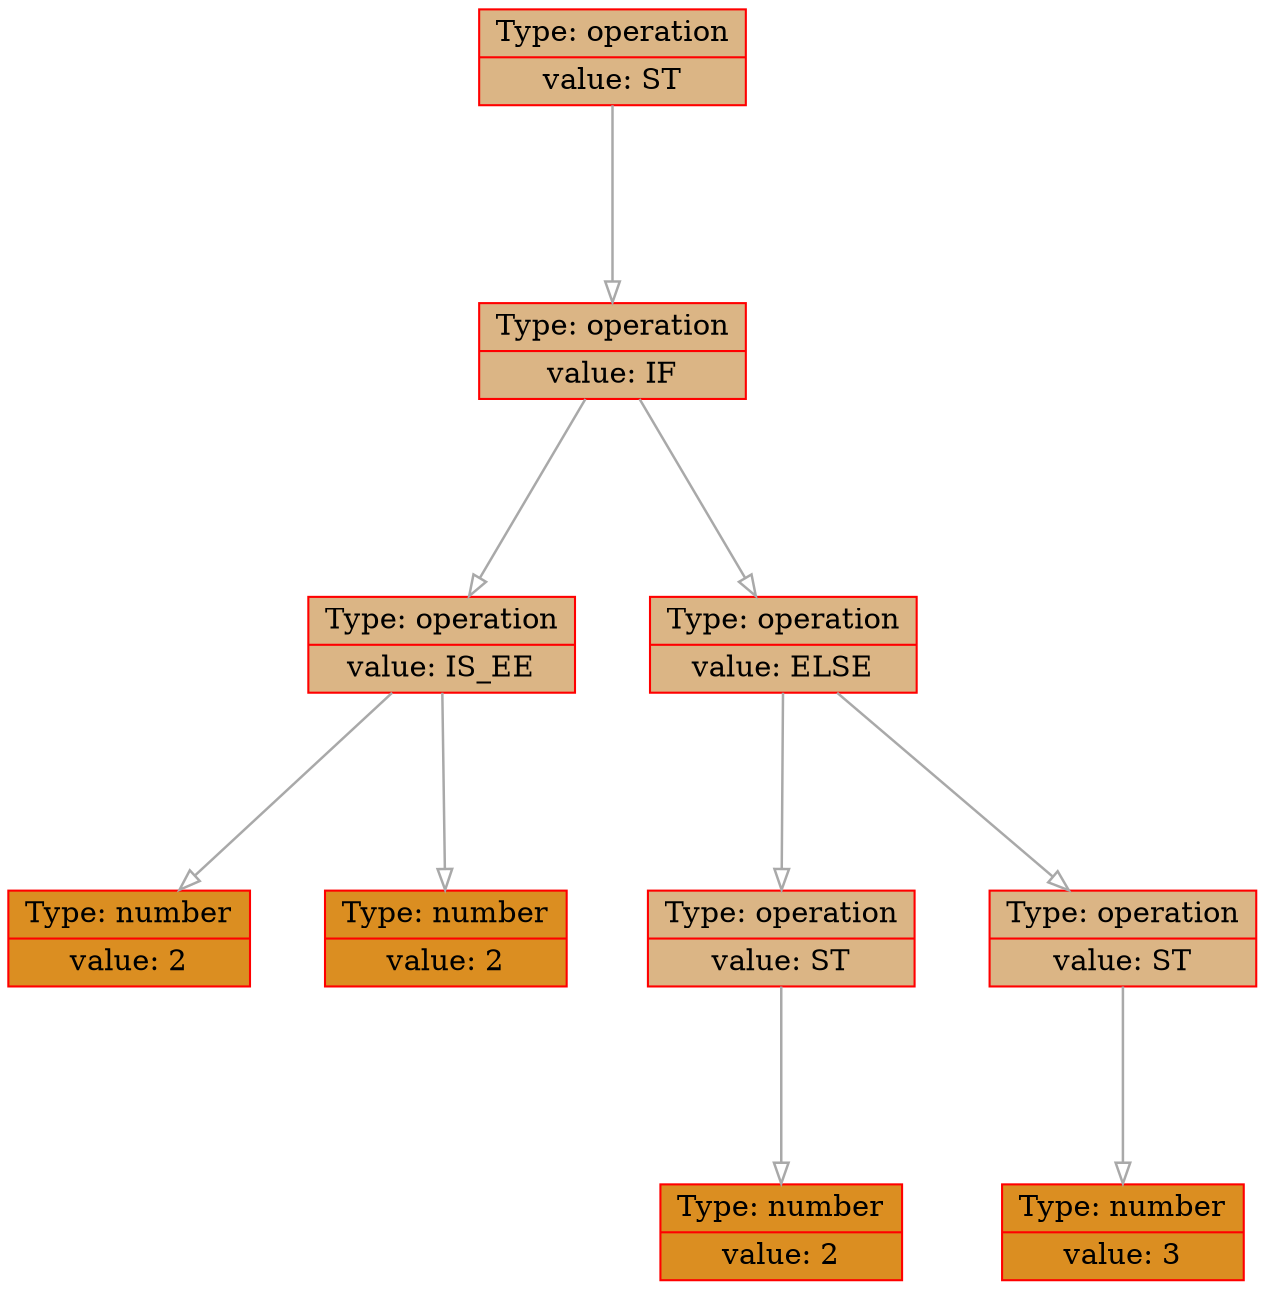 
    digraph g {
        dpi      = 200;
        fontname = "Comic Sans MS";
        fontsize = 20;
        rankdir   =  TB;
        edge [color = darkgrey, arrowhead = onormal, arrowsize = 1, penwidth = 1.2]
        graph[fillcolor = lightgreen, ranksep = 1.3, nodesep = 0.5,
        style = "rounded, filled",color = green, penwidth = 2]

    Node000002926d2b19f0[shape=record, width=0.2, style="filled", color="red", fillcolor="#DBB585",label=" {Type: operation | value: ST}"] 
 
Node000002926d2b19c0[shape=record, width=0.2, style="filled", color="red", fillcolor="#DBB585",label=" {Type: operation | value: IF}"] 
 
Node000002926d2b18a0[shape=record, width=0.2, style="filled", color="red", fillcolor="#DBB585",label=" {Type: operation | value: IS_EE}"] 
 
Node000002926d2b1840[shape=record, width=0.2, style="filled", color="red", fillcolor="#DB8E21",label=" {Type: number | value: 2}"] 
 
Node000002926d2b1870[shape=record, width=0.2, style="filled", color="red", fillcolor="#DB8E21",label=" {Type: number | value: 2}"] 
 
Node000002926d2b1990[shape=record, width=0.2, style="filled", color="red", fillcolor="#DBB585",label=" {Type: operation | value: ELSE}"] 
 
Node000002926d2b1900[shape=record, width=0.2, style="filled", color="red", fillcolor="#DBB585",label=" {Type: operation | value: ST}"] 
 
Node000002926d2b18d0[shape=record, width=0.2, style="filled", color="red", fillcolor="#DB8E21",label=" {Type: number | value: 2}"] 
 
Node000002926d2b1960[shape=record, width=0.2, style="filled", color="red", fillcolor="#DBB585",label=" {Type: operation | value: ST}"] 
 
Node000002926d2b1930[shape=record, width=0.2, style="filled", color="red", fillcolor="#DB8E21",label=" {Type: number | value: 3}"] 
 
Node000002926d2b19f0->Node000002926d2b19c0
Node000002926d2b19c0->Node000002926d2b18a0
Node000002926d2b18a0->Node000002926d2b1840
Node000002926d2b18a0->Node000002926d2b1870
Node000002926d2b19c0->Node000002926d2b1990
Node000002926d2b1990->Node000002926d2b1900
Node000002926d2b1900->Node000002926d2b18d0
Node000002926d2b1990->Node000002926d2b1960
Node000002926d2b1960->Node000002926d2b1930
}
